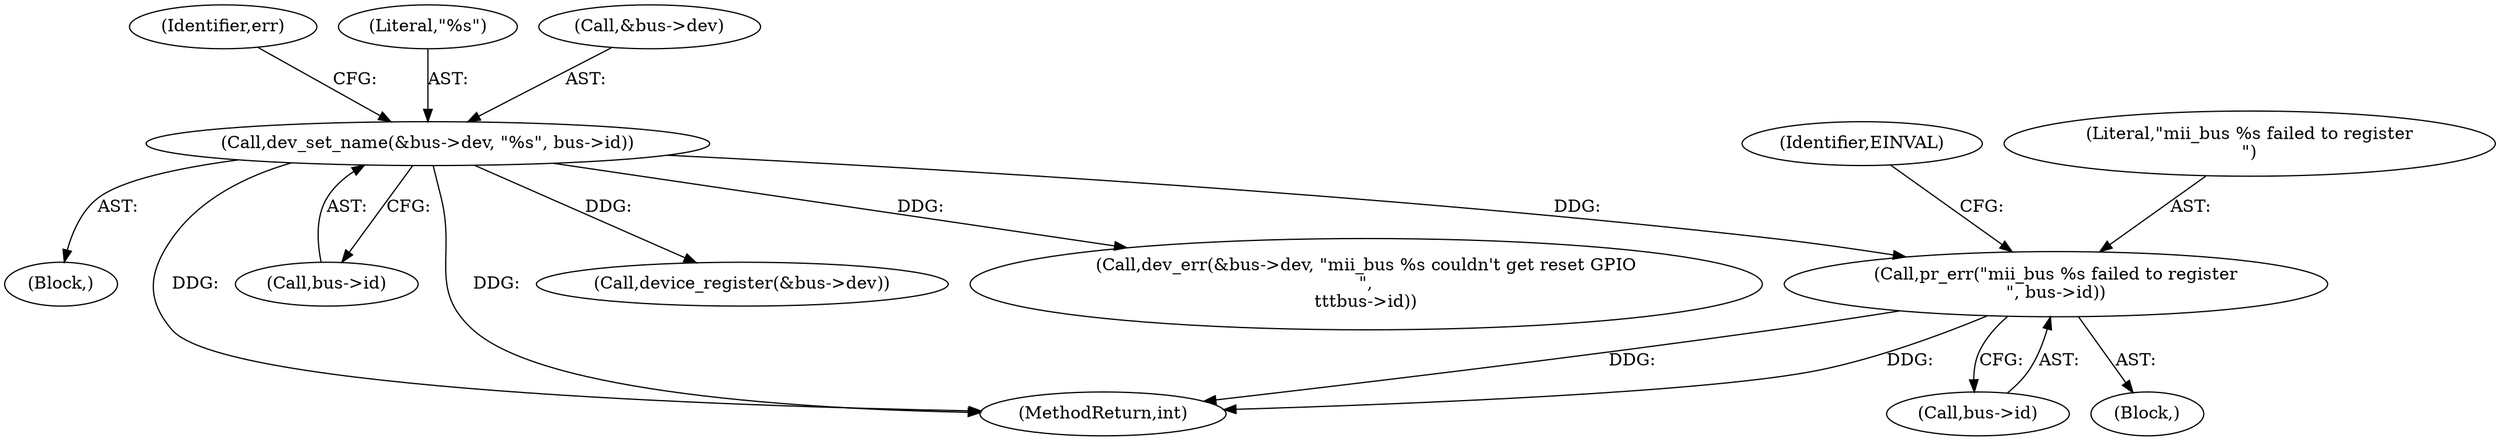 digraph "0_linux_6ff7b060535e87c2ae14dd8548512abfdda528fb@pointer" {
"1000189" [label="(Call,pr_err(\"mii_bus %s failed to register\n\", bus->id))"];
"1000170" [label="(Call,dev_set_name(&bus->dev, \"%s\", bus->id))"];
"1000215" [label="(Call,dev_err(&bus->dev, \"mii_bus %s couldn't get reset GPIO\n\",\n\t\t\tbus->id))"];
"1000180" [label="(Identifier,err)"];
"1000176" [label="(Call,bus->id)"];
"1000188" [label="(Block,)"];
"1000170" [label="(Call,dev_set_name(&bus->dev, \"%s\", bus->id))"];
"1000175" [label="(Literal,\"%s\")"];
"1000171" [label="(Call,&bus->dev)"];
"1000196" [label="(Identifier,EINVAL)"];
"1000189" [label="(Call,pr_err(\"mii_bus %s failed to register\n\", bus->id))"];
"1000105" [label="(Block,)"];
"1000190" [label="(Literal,\"mii_bus %s failed to register\n\")"];
"1000352" [label="(MethodReturn,int)"];
"1000191" [label="(Call,bus->id)"];
"1000181" [label="(Call,device_register(&bus->dev))"];
"1000189" -> "1000188"  [label="AST: "];
"1000189" -> "1000191"  [label="CFG: "];
"1000190" -> "1000189"  [label="AST: "];
"1000191" -> "1000189"  [label="AST: "];
"1000196" -> "1000189"  [label="CFG: "];
"1000189" -> "1000352"  [label="DDG: "];
"1000189" -> "1000352"  [label="DDG: "];
"1000170" -> "1000189"  [label="DDG: "];
"1000170" -> "1000105"  [label="AST: "];
"1000170" -> "1000176"  [label="CFG: "];
"1000171" -> "1000170"  [label="AST: "];
"1000175" -> "1000170"  [label="AST: "];
"1000176" -> "1000170"  [label="AST: "];
"1000180" -> "1000170"  [label="CFG: "];
"1000170" -> "1000352"  [label="DDG: "];
"1000170" -> "1000352"  [label="DDG: "];
"1000170" -> "1000181"  [label="DDG: "];
"1000170" -> "1000215"  [label="DDG: "];
}
